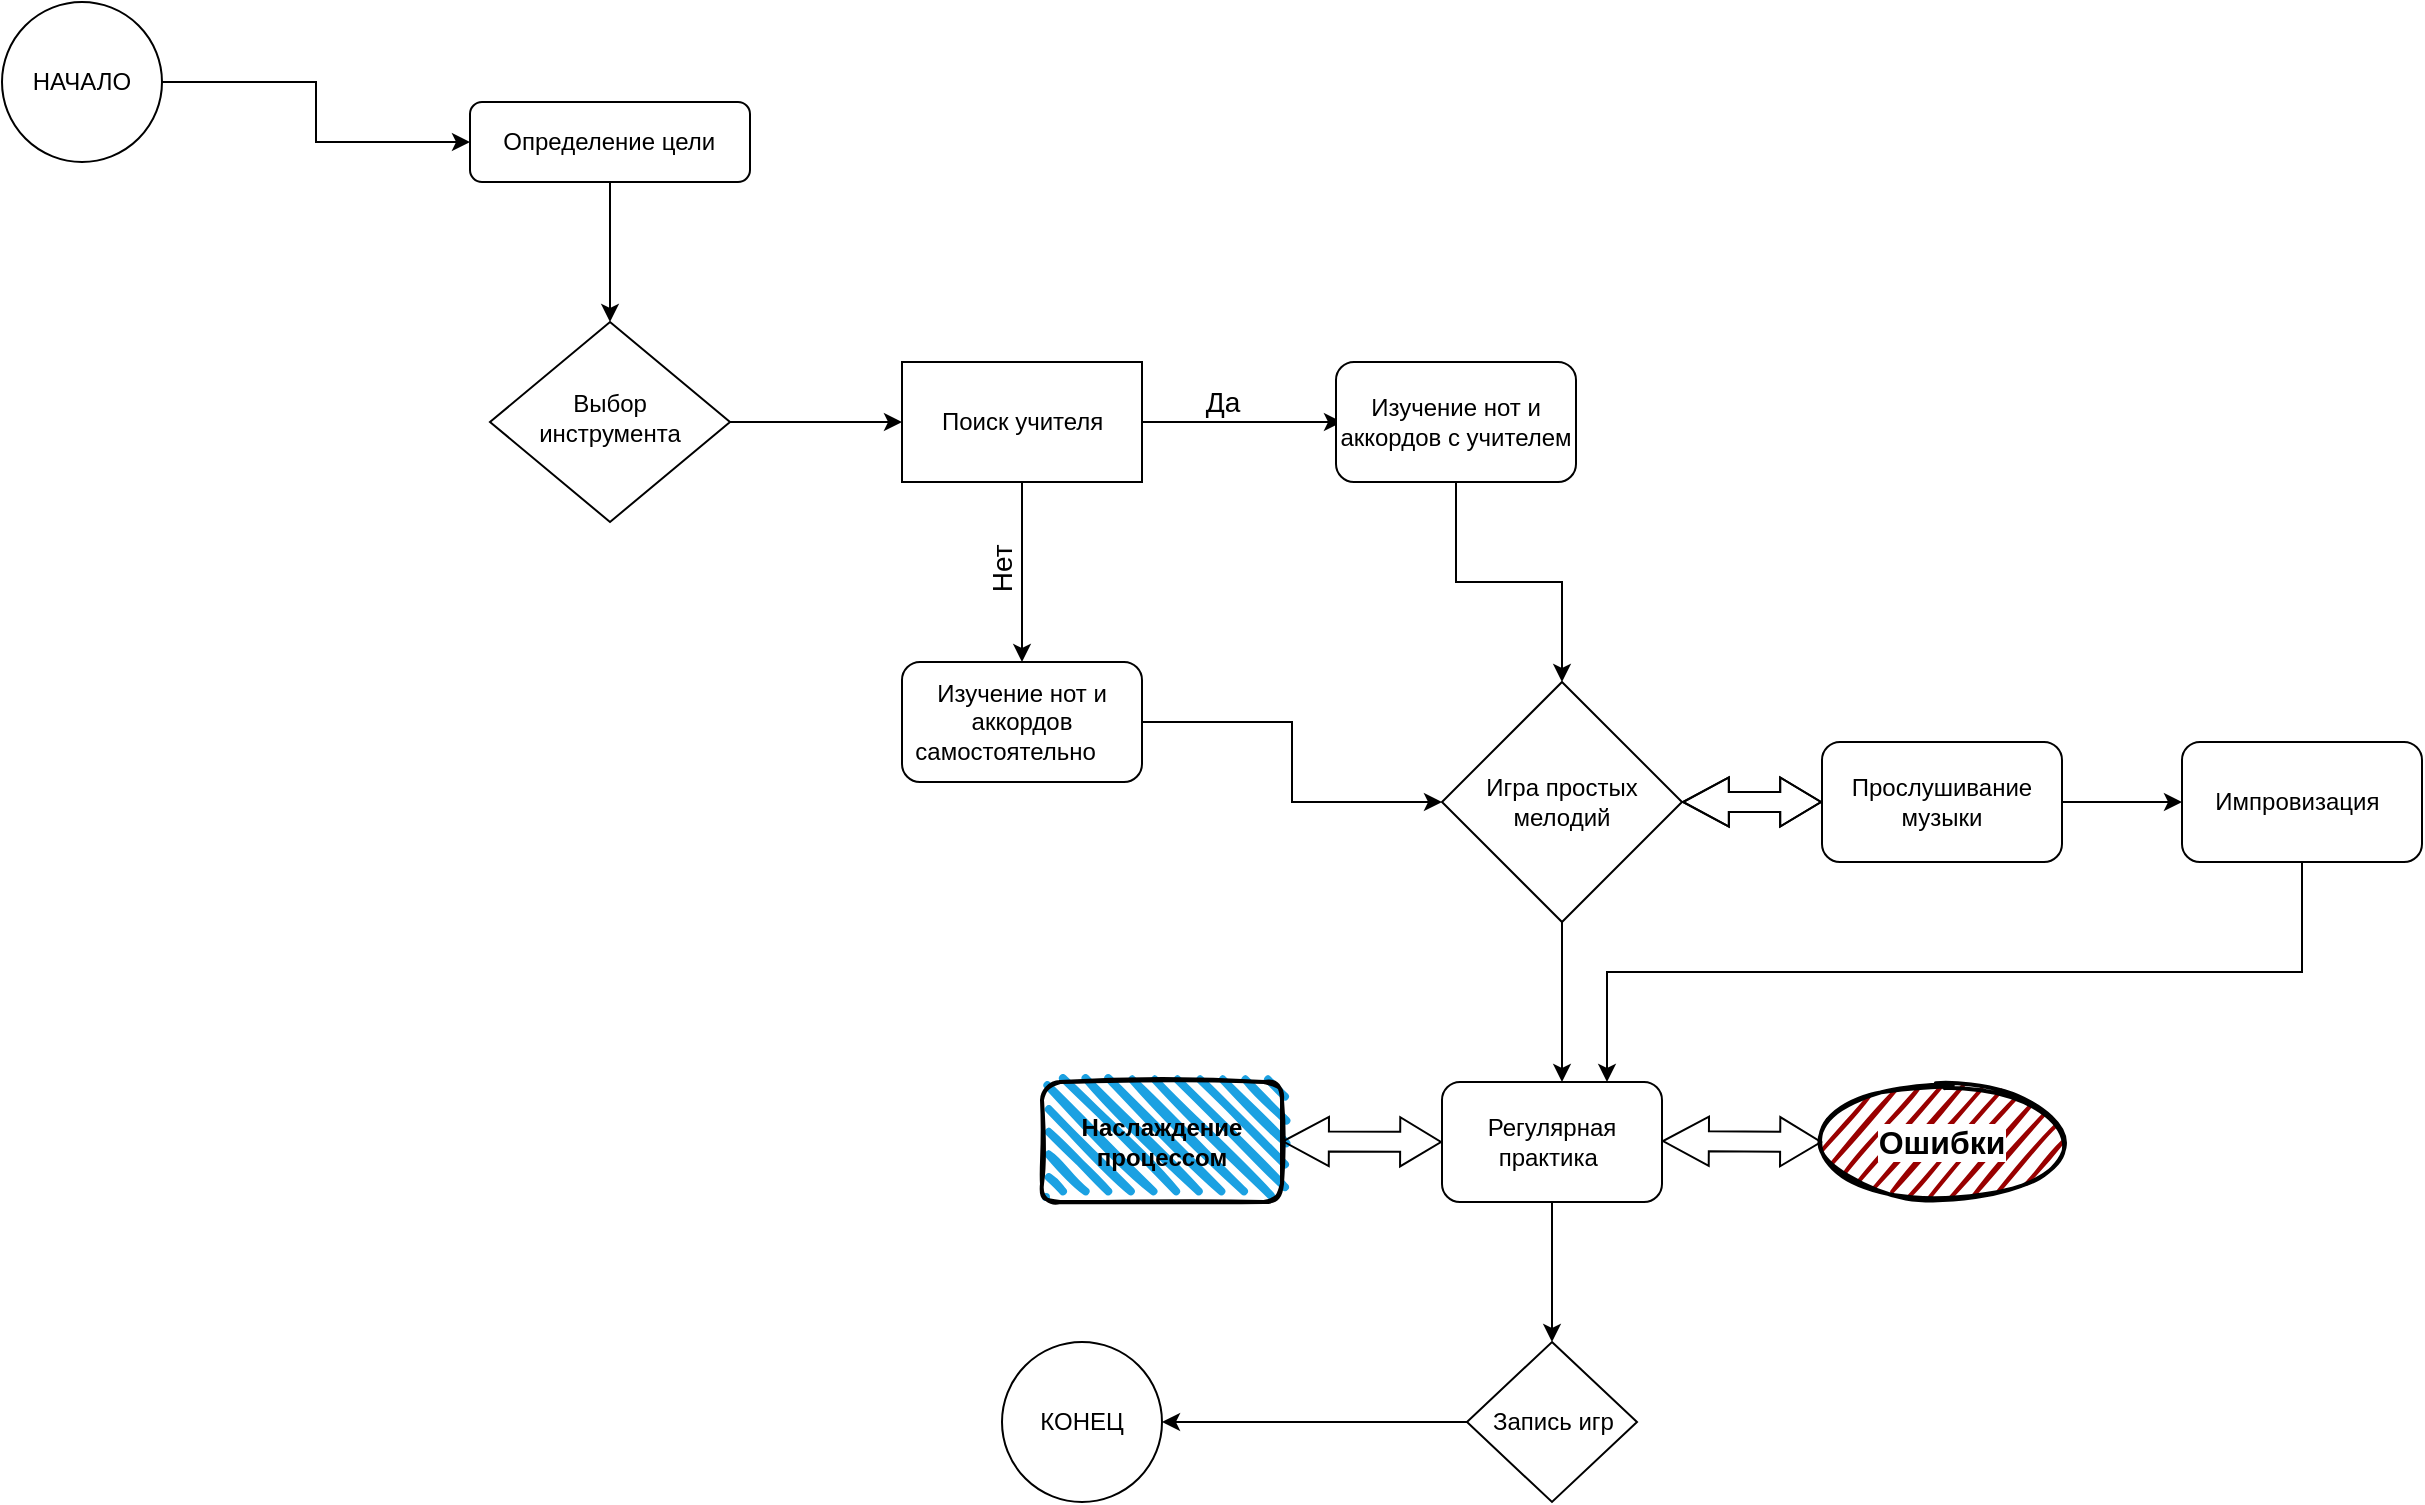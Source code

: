 <mxfile version="21.7.2" type="github">
  <diagram id="C5RBs43oDa-KdzZeNtuy" name="Page-1">
    <mxGraphModel dx="1615" dy="2187" grid="1" gridSize="10" guides="1" tooltips="1" connect="1" arrows="1" fold="1" page="1" pageScale="1" pageWidth="827" pageHeight="1169" math="0" shadow="0">
      <root>
        <mxCell id="WIyWlLk6GJQsqaUBKTNV-0" />
        <mxCell id="WIyWlLk6GJQsqaUBKTNV-1" parent="WIyWlLk6GJQsqaUBKTNV-0" />
        <mxCell id="SwmDp8Q7kqdRHF0E6y4U-11" style="edgeStyle=orthogonalEdgeStyle;rounded=0;orthogonalLoop=1;jettySize=auto;html=1;entryX=0.5;entryY=0;entryDx=0;entryDy=0;" edge="1" parent="WIyWlLk6GJQsqaUBKTNV-1" source="WIyWlLk6GJQsqaUBKTNV-3" target="WIyWlLk6GJQsqaUBKTNV-6">
          <mxGeometry relative="1" as="geometry" />
        </mxCell>
        <mxCell id="WIyWlLk6GJQsqaUBKTNV-3" value="&amp;nbsp; &amp;nbsp; Определение цели&lt;span style=&quot;white-space: pre;&quot;&gt;&#x9;&lt;/span&gt;" style="rounded=1;whiteSpace=wrap;html=1;fontSize=12;glass=0;strokeWidth=1;shadow=0;align=center;" parent="WIyWlLk6GJQsqaUBKTNV-1" vertex="1">
          <mxGeometry x="274" y="-130" width="140" height="40" as="geometry" />
        </mxCell>
        <mxCell id="SwmDp8Q7kqdRHF0E6y4U-1" style="edgeStyle=orthogonalEdgeStyle;rounded=0;orthogonalLoop=1;jettySize=auto;html=1;" edge="1" parent="WIyWlLk6GJQsqaUBKTNV-1" source="WIyWlLk6GJQsqaUBKTNV-6" target="SwmDp8Q7kqdRHF0E6y4U-0">
          <mxGeometry relative="1" as="geometry" />
        </mxCell>
        <mxCell id="WIyWlLk6GJQsqaUBKTNV-6" value="Выбор инструмента" style="rhombus;whiteSpace=wrap;html=1;shadow=0;fontFamily=Helvetica;fontSize=12;align=center;strokeWidth=1;spacing=6;spacingTop=-4;" parent="WIyWlLk6GJQsqaUBKTNV-1" vertex="1">
          <mxGeometry x="284" y="-20" width="120" height="100" as="geometry" />
        </mxCell>
        <mxCell id="SwmDp8Q7kqdRHF0E6y4U-14" style="edgeStyle=orthogonalEdgeStyle;rounded=0;orthogonalLoop=1;jettySize=auto;html=1;" edge="1" parent="WIyWlLk6GJQsqaUBKTNV-1" source="SwmDp8Q7kqdRHF0E6y4U-0">
          <mxGeometry relative="1" as="geometry">
            <mxPoint x="710" y="30" as="targetPoint" />
          </mxGeometry>
        </mxCell>
        <mxCell id="SwmDp8Q7kqdRHF0E6y4U-15" style="edgeStyle=orthogonalEdgeStyle;rounded=0;orthogonalLoop=1;jettySize=auto;html=1;" edge="1" parent="WIyWlLk6GJQsqaUBKTNV-1" source="SwmDp8Q7kqdRHF0E6y4U-0">
          <mxGeometry relative="1" as="geometry">
            <mxPoint x="550" y="150" as="targetPoint" />
          </mxGeometry>
        </mxCell>
        <mxCell id="SwmDp8Q7kqdRHF0E6y4U-0" value="&amp;nbsp; &amp;nbsp; Поиск учителя&lt;span style=&quot;white-space: pre;&quot;&gt;&#x9;&lt;/span&gt;" style="rounded=0;whiteSpace=wrap;html=1;align=center;" vertex="1" parent="WIyWlLk6GJQsqaUBKTNV-1">
          <mxGeometry x="490" width="120" height="60" as="geometry" />
        </mxCell>
        <mxCell id="SwmDp8Q7kqdRHF0E6y4U-7" style="edgeStyle=orthogonalEdgeStyle;rounded=0;orthogonalLoop=1;jettySize=auto;html=1;" edge="1" parent="WIyWlLk6GJQsqaUBKTNV-1" source="SwmDp8Q7kqdRHF0E6y4U-3" target="WIyWlLk6GJQsqaUBKTNV-3">
          <mxGeometry relative="1" as="geometry" />
        </mxCell>
        <mxCell id="SwmDp8Q7kqdRHF0E6y4U-3" value="НАЧАЛО&#x9;" style="ellipse;whiteSpace=wrap;html=1;aspect=fixed;" vertex="1" parent="WIyWlLk6GJQsqaUBKTNV-1">
          <mxGeometry x="40" y="-180" width="80" height="80" as="geometry" />
        </mxCell>
        <mxCell id="SwmDp8Q7kqdRHF0E6y4U-5" value="КОНЕЦ" style="ellipse;whiteSpace=wrap;html=1;aspect=fixed;" vertex="1" parent="WIyWlLk6GJQsqaUBKTNV-1">
          <mxGeometry x="540" y="490" width="80" height="80" as="geometry" />
        </mxCell>
        <mxCell id="SwmDp8Q7kqdRHF0E6y4U-12" value="Да" style="text;strokeColor=none;fillColor=none;html=1;fontSize=14;fontStyle=0;verticalAlign=middle;align=center;" vertex="1" parent="WIyWlLk6GJQsqaUBKTNV-1">
          <mxGeometry x="600" width="100" height="40" as="geometry" />
        </mxCell>
        <mxCell id="SwmDp8Q7kqdRHF0E6y4U-13" value="Нет&lt;span style=&quot;white-space: pre; font-size: 14px;&quot;&gt;&#x9;&lt;/span&gt;" style="text;strokeColor=none;fillColor=none;html=1;fontSize=14;fontStyle=0;verticalAlign=middle;align=center;rotation=-90;" vertex="1" parent="WIyWlLk6GJQsqaUBKTNV-1">
          <mxGeometry x="490" y="80" width="100" height="40" as="geometry" />
        </mxCell>
        <mxCell id="SwmDp8Q7kqdRHF0E6y4U-20" style="edgeStyle=orthogonalEdgeStyle;rounded=0;orthogonalLoop=1;jettySize=auto;html=1;entryX=0.5;entryY=0;entryDx=0;entryDy=0;" edge="1" parent="WIyWlLk6GJQsqaUBKTNV-1" source="SwmDp8Q7kqdRHF0E6y4U-16" target="SwmDp8Q7kqdRHF0E6y4U-21">
          <mxGeometry relative="1" as="geometry">
            <mxPoint x="767" y="130" as="targetPoint" />
          </mxGeometry>
        </mxCell>
        <mxCell id="SwmDp8Q7kqdRHF0E6y4U-16" value="Изучение нот и аккордов с учителем" style="rounded=1;whiteSpace=wrap;html=1;" vertex="1" parent="WIyWlLk6GJQsqaUBKTNV-1">
          <mxGeometry x="707" width="120" height="60" as="geometry" />
        </mxCell>
        <mxCell id="SwmDp8Q7kqdRHF0E6y4U-19" style="edgeStyle=orthogonalEdgeStyle;rounded=0;orthogonalLoop=1;jettySize=auto;html=1;entryX=0;entryY=0.5;entryDx=0;entryDy=0;" edge="1" parent="WIyWlLk6GJQsqaUBKTNV-1" source="SwmDp8Q7kqdRHF0E6y4U-17" target="SwmDp8Q7kqdRHF0E6y4U-21">
          <mxGeometry relative="1" as="geometry">
            <mxPoint x="750" y="180" as="targetPoint" />
          </mxGeometry>
        </mxCell>
        <mxCell id="SwmDp8Q7kqdRHF0E6y4U-17" value="Изучение нот и аккордов самостоятельно&lt;span style=&quot;white-space: pre;&quot;&gt;&#x9;&lt;/span&gt;" style="rounded=1;whiteSpace=wrap;html=1;" vertex="1" parent="WIyWlLk6GJQsqaUBKTNV-1">
          <mxGeometry x="490" y="150" width="120" height="60" as="geometry" />
        </mxCell>
        <mxCell id="SwmDp8Q7kqdRHF0E6y4U-25" style="edgeStyle=orthogonalEdgeStyle;rounded=0;orthogonalLoop=1;jettySize=auto;html=1;" edge="1" parent="WIyWlLk6GJQsqaUBKTNV-1" source="SwmDp8Q7kqdRHF0E6y4U-21">
          <mxGeometry relative="1" as="geometry">
            <mxPoint x="820" y="360" as="targetPoint" />
          </mxGeometry>
        </mxCell>
        <mxCell id="SwmDp8Q7kqdRHF0E6y4U-21" value="Игра простых мелодий" style="rhombus;whiteSpace=wrap;html=1;" vertex="1" parent="WIyWlLk6GJQsqaUBKTNV-1">
          <mxGeometry x="760" y="160" width="120" height="120" as="geometry" />
        </mxCell>
        <mxCell id="SwmDp8Q7kqdRHF0E6y4U-51" style="edgeStyle=orthogonalEdgeStyle;rounded=0;orthogonalLoop=1;jettySize=auto;html=1;exitX=1;exitY=0.5;exitDx=0;exitDy=0;entryX=0;entryY=0.5;entryDx=0;entryDy=0;" edge="1" parent="WIyWlLk6GJQsqaUBKTNV-1" source="SwmDp8Q7kqdRHF0E6y4U-24" target="SwmDp8Q7kqdRHF0E6y4U-44">
          <mxGeometry relative="1" as="geometry" />
        </mxCell>
        <mxCell id="SwmDp8Q7kqdRHF0E6y4U-24" value="Прослушивание музыки" style="rounded=1;whiteSpace=wrap;html=1;" vertex="1" parent="WIyWlLk6GJQsqaUBKTNV-1">
          <mxGeometry x="950" y="190" width="120" height="60" as="geometry" />
        </mxCell>
        <mxCell id="SwmDp8Q7kqdRHF0E6y4U-47" style="edgeStyle=orthogonalEdgeStyle;rounded=0;orthogonalLoop=1;jettySize=auto;html=1;entryX=0.5;entryY=0;entryDx=0;entryDy=0;" edge="1" parent="WIyWlLk6GJQsqaUBKTNV-1" source="SwmDp8Q7kqdRHF0E6y4U-26" target="SwmDp8Q7kqdRHF0E6y4U-45">
          <mxGeometry relative="1" as="geometry" />
        </mxCell>
        <mxCell id="SwmDp8Q7kqdRHF0E6y4U-26" value="Регулярная практика&lt;span style=&quot;white-space: pre;&quot;&gt;&#x9;&lt;/span&gt;" style="rounded=1;whiteSpace=wrap;html=1;" vertex="1" parent="WIyWlLk6GJQsqaUBKTNV-1">
          <mxGeometry x="760" y="360" width="110" height="60" as="geometry" />
        </mxCell>
        <mxCell id="SwmDp8Q7kqdRHF0E6y4U-28" value="Ошибки" style="ellipse;whiteSpace=wrap;strokeWidth=2;fillWeight=2;hachureGap=8;fillColor=#990000;fillStyle=dots;sketch=1;fontStyle=1;fontSize=16;fontColor=#000000;labelBorderColor=none;spacingTop=0;labelBackgroundColor=default;" vertex="1" parent="WIyWlLk6GJQsqaUBKTNV-1">
          <mxGeometry x="950" y="360" width="120" height="60" as="geometry" />
        </mxCell>
        <mxCell id="SwmDp8Q7kqdRHF0E6y4U-29" value="Наслаждение процессом" style="rounded=1;whiteSpace=wrap;html=1;strokeWidth=2;fillWeight=4;hachureGap=8;hachureAngle=45;fillColor=#1ba1e2;sketch=1;fontStyle=1" vertex="1" parent="WIyWlLk6GJQsqaUBKTNV-1">
          <mxGeometry x="560" y="360" width="120" height="60" as="geometry" />
        </mxCell>
        <mxCell id="SwmDp8Q7kqdRHF0E6y4U-38" value="" style="shape=flexArrow;endArrow=classic;startArrow=classic;html=1;rounded=0;endWidth=13.6;endSize=6.472;startWidth=13.6;startSize=7.312;exitX=1;exitY=0.5;exitDx=0;exitDy=0;entryX=0;entryY=0.5;entryDx=0;entryDy=0;" edge="1" parent="WIyWlLk6GJQsqaUBKTNV-1" source="SwmDp8Q7kqdRHF0E6y4U-21" target="SwmDp8Q7kqdRHF0E6y4U-24">
          <mxGeometry width="100" height="100" relative="1" as="geometry">
            <mxPoint x="880" y="230" as="sourcePoint" />
            <mxPoint x="948" y="227" as="targetPoint" />
            <Array as="points" />
          </mxGeometry>
        </mxCell>
        <mxCell id="SwmDp8Q7kqdRHF0E6y4U-39" value="" style="shape=flexArrow;endArrow=classic;startArrow=classic;html=1;rounded=0;endWidth=13.6;endSize=6.472;startWidth=13.6;startSize=7.312;exitX=1;exitY=0.5;exitDx=0;exitDy=0;entryX=0;entryY=0.5;entryDx=0;entryDy=0;" edge="1" parent="WIyWlLk6GJQsqaUBKTNV-1">
          <mxGeometry width="100" height="100" relative="1" as="geometry">
            <mxPoint x="880" y="220" as="sourcePoint" />
            <mxPoint x="950" y="220" as="targetPoint" />
            <Array as="points" />
          </mxGeometry>
        </mxCell>
        <mxCell id="SwmDp8Q7kqdRHF0E6y4U-40" value="" style="shape=flexArrow;endArrow=classic;startArrow=classic;html=1;rounded=0;endWidth=13.6;endSize=6.472;startWidth=13.6;startSize=7.312;exitX=1;exitY=0.5;exitDx=0;exitDy=0;entryX=0;entryY=0.5;entryDx=0;entryDy=0;" edge="1" parent="WIyWlLk6GJQsqaUBKTNV-1" target="SwmDp8Q7kqdRHF0E6y4U-26">
          <mxGeometry width="100" height="100" relative="1" as="geometry">
            <mxPoint x="680" y="389.66" as="sourcePoint" />
            <mxPoint x="750" y="390" as="targetPoint" />
            <Array as="points" />
          </mxGeometry>
        </mxCell>
        <mxCell id="SwmDp8Q7kqdRHF0E6y4U-41" value="" style="shape=flexArrow;endArrow=classic;startArrow=classic;html=1;rounded=0;endWidth=13.6;endSize=6.472;startWidth=13.6;startSize=7.312;exitX=1;exitY=0.5;exitDx=0;exitDy=0;entryX=0;entryY=0.5;entryDx=0;entryDy=0;" edge="1" parent="WIyWlLk6GJQsqaUBKTNV-1" target="SwmDp8Q7kqdRHF0E6y4U-28">
          <mxGeometry width="100" height="100" relative="1" as="geometry">
            <mxPoint x="870" y="389.52" as="sourcePoint" />
            <mxPoint x="940" y="390" as="targetPoint" />
            <Array as="points" />
          </mxGeometry>
        </mxCell>
        <mxCell id="SwmDp8Q7kqdRHF0E6y4U-52" style="edgeStyle=orthogonalEdgeStyle;rounded=0;orthogonalLoop=1;jettySize=auto;html=1;exitX=0.5;exitY=1;exitDx=0;exitDy=0;entryX=0.75;entryY=0;entryDx=0;entryDy=0;" edge="1" parent="WIyWlLk6GJQsqaUBKTNV-1" source="SwmDp8Q7kqdRHF0E6y4U-44" target="SwmDp8Q7kqdRHF0E6y4U-26">
          <mxGeometry relative="1" as="geometry" />
        </mxCell>
        <mxCell id="SwmDp8Q7kqdRHF0E6y4U-44" value="&amp;nbsp; &amp;nbsp;Импровизация&lt;span style=&quot;white-space: pre;&quot;&gt;&#x9;&lt;/span&gt;" style="rounded=1;whiteSpace=wrap;html=1;" vertex="1" parent="WIyWlLk6GJQsqaUBKTNV-1">
          <mxGeometry x="1130" y="190" width="120" height="60" as="geometry" />
        </mxCell>
        <mxCell id="SwmDp8Q7kqdRHF0E6y4U-48" style="edgeStyle=orthogonalEdgeStyle;rounded=0;orthogonalLoop=1;jettySize=auto;html=1;exitX=0;exitY=0.5;exitDx=0;exitDy=0;entryX=1;entryY=0.5;entryDx=0;entryDy=0;" edge="1" parent="WIyWlLk6GJQsqaUBKTNV-1" source="SwmDp8Q7kqdRHF0E6y4U-45" target="SwmDp8Q7kqdRHF0E6y4U-5">
          <mxGeometry relative="1" as="geometry" />
        </mxCell>
        <mxCell id="SwmDp8Q7kqdRHF0E6y4U-45" value="&amp;nbsp; &amp;nbsp;Запись игр&lt;span style=&quot;white-space: pre;&quot;&gt;&#x9;&lt;/span&gt;" style="rhombus;whiteSpace=wrap;html=1;" vertex="1" parent="WIyWlLk6GJQsqaUBKTNV-1">
          <mxGeometry x="772.5" y="490" width="85" height="80" as="geometry" />
        </mxCell>
      </root>
    </mxGraphModel>
  </diagram>
</mxfile>
